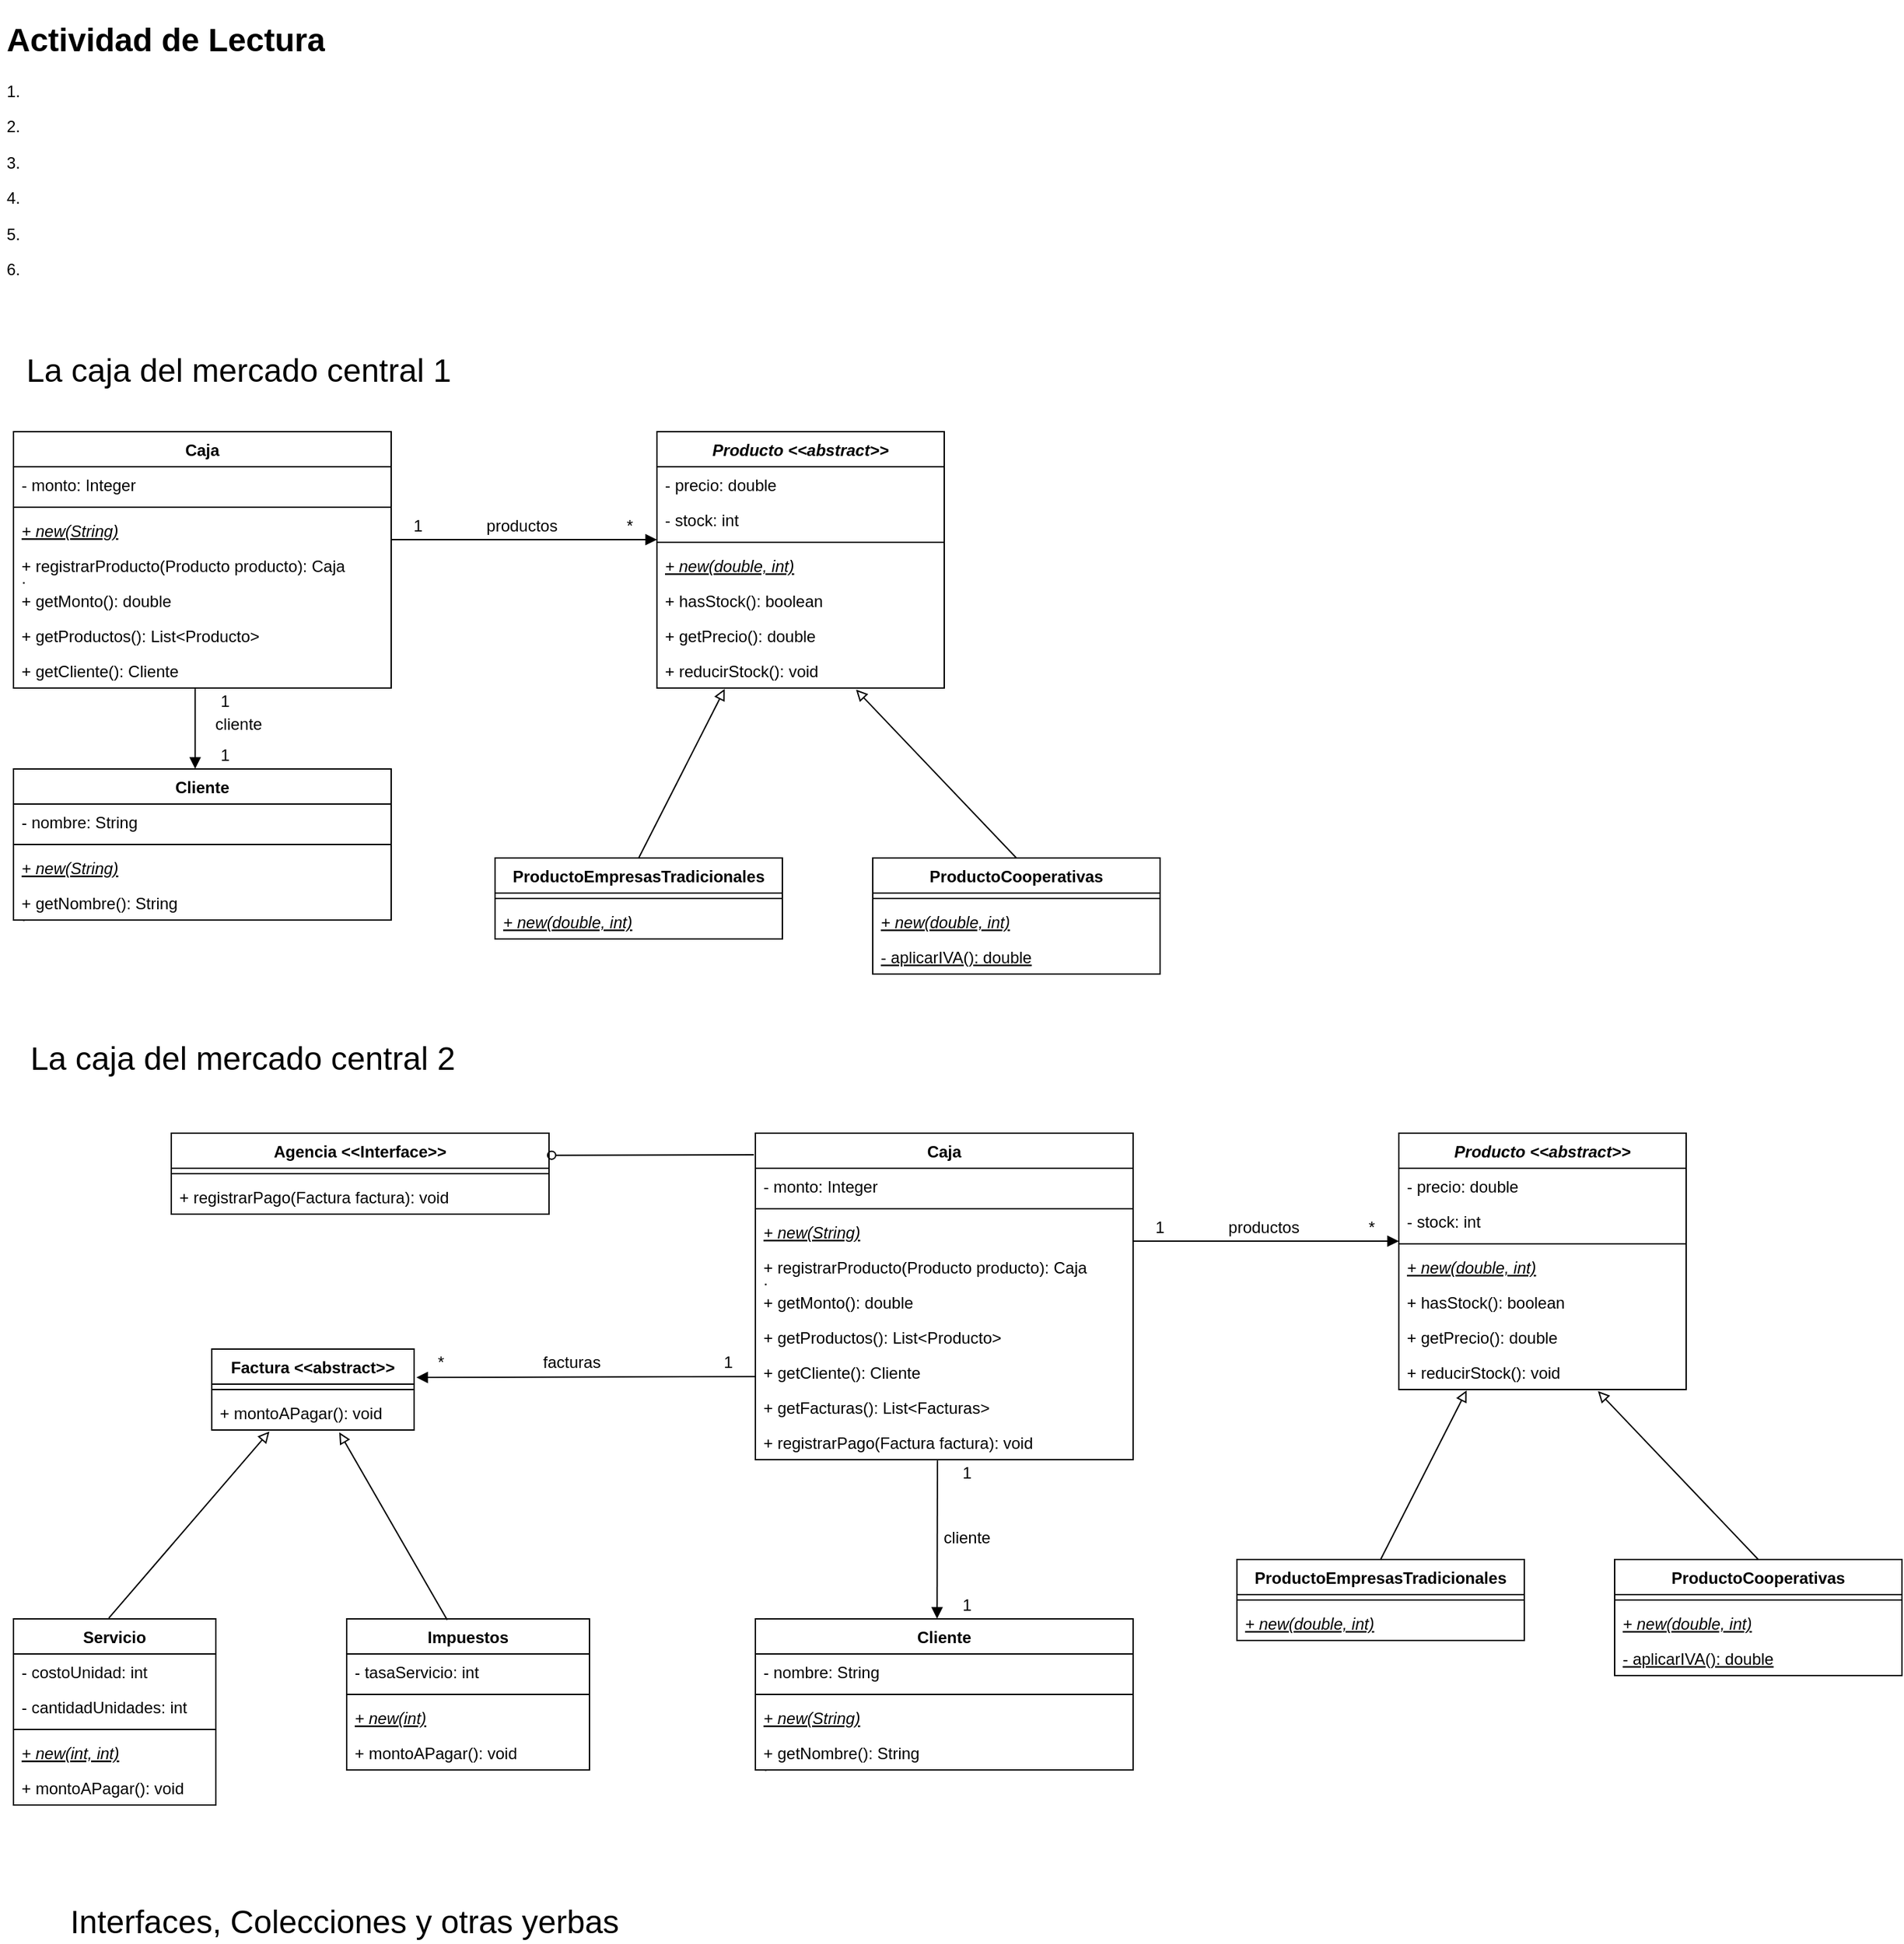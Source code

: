<mxfile version="17.4.6" type="github">
  <diagram id="h2imKSvwqHgFwFgqD-qL" name="Page-1">
    <mxGraphModel dx="1363" dy="722" grid="1" gridSize="10" guides="1" tooltips="1" connect="1" arrows="1" fold="1" page="1" pageScale="1" pageWidth="827" pageHeight="1169" math="0" shadow="0">
      <root>
        <mxCell id="0" />
        <mxCell id="1" parent="0" />
        <mxCell id="-CZiWa_femPdXsY6NKQu-2" value="&lt;h1&gt;Actividad de Lectura&lt;/h1&gt;&lt;p&gt;1.&lt;/p&gt;&lt;p&gt;2.&lt;/p&gt;&lt;p&gt;3.&lt;/p&gt;&lt;p&gt;4.&lt;/p&gt;&lt;p&gt;5.&lt;/p&gt;&lt;p&gt;6.&lt;/p&gt;" style="text;html=1;strokeColor=none;fillColor=none;spacing=5;spacingTop=-20;whiteSpace=wrap;overflow=hidden;rounded=0;" parent="1" vertex="1">
          <mxGeometry y="10" width="820" height="220" as="geometry" />
        </mxCell>
        <mxCell id="-CZiWa_femPdXsY6NKQu-3" value="&lt;font style=&quot;font-size: 24px&quot;&gt;La caja del mercado central 1&lt;/font&gt;" style="text;html=1;strokeColor=none;fillColor=none;align=center;verticalAlign=middle;whiteSpace=wrap;rounded=0;" parent="1" vertex="1">
          <mxGeometry x="7" y="260" width="340" height="30" as="geometry" />
        </mxCell>
        <mxCell id="-CZiWa_femPdXsY6NKQu-4" value="Producto &lt;&lt;abstract&gt;&gt;" style="swimlane;fontStyle=3;align=center;verticalAlign=top;childLayout=stackLayout;horizontal=1;startSize=26;horizontalStack=0;resizeParent=1;resizeParentMax=0;resizeLast=0;collapsible=1;marginBottom=0;strokeColor=default;" parent="1" vertex="1">
          <mxGeometry x="487" y="320" width="213" height="190" as="geometry" />
        </mxCell>
        <mxCell id="-CZiWa_femPdXsY6NKQu-6" value="- precio: double" style="text;strokeColor=none;fillColor=none;align=left;verticalAlign=top;spacingLeft=4;spacingRight=4;overflow=hidden;rotatable=0;points=[[0,0.5],[1,0.5]];portConstraint=eastwest;" parent="-CZiWa_femPdXsY6NKQu-4" vertex="1">
          <mxGeometry y="26" width="213" height="26" as="geometry" />
        </mxCell>
        <mxCell id="-CZiWa_femPdXsY6NKQu-17" value="- stock: int" style="text;strokeColor=none;fillColor=none;align=left;verticalAlign=top;spacingLeft=4;spacingRight=4;overflow=hidden;rotatable=0;points=[[0,0.5],[1,0.5]];portConstraint=eastwest;" parent="-CZiWa_femPdXsY6NKQu-4" vertex="1">
          <mxGeometry y="52" width="213" height="26" as="geometry" />
        </mxCell>
        <mxCell id="-CZiWa_femPdXsY6NKQu-5" value="" style="line;strokeWidth=1;fillColor=none;align=left;verticalAlign=middle;spacingTop=-1;spacingLeft=3;spacingRight=3;rotatable=0;labelPosition=right;points=[];portConstraint=eastwest;" parent="-CZiWa_femPdXsY6NKQu-4" vertex="1">
          <mxGeometry y="78" width="213" height="8" as="geometry" />
        </mxCell>
        <mxCell id="vVhiKxb_t9OgOWYi2Gku-17" value="+ new(double, int)" style="text;strokeColor=none;fillColor=none;align=left;verticalAlign=top;spacingLeft=4;spacingRight=4;overflow=hidden;rotatable=0;points=[[0,0.5],[1,0.5]];portConstraint=eastwest;fontStyle=6" vertex="1" parent="-CZiWa_femPdXsY6NKQu-4">
          <mxGeometry y="86" width="213" height="26" as="geometry" />
        </mxCell>
        <mxCell id="WXgyOnsabrxjxRNwVm4t-1" value="+ hasStock(): boolean" style="text;strokeColor=none;fillColor=none;align=left;verticalAlign=top;spacingLeft=4;spacingRight=4;overflow=hidden;rotatable=0;points=[[0,0.5],[1,0.5]];portConstraint=eastwest;" parent="-CZiWa_femPdXsY6NKQu-4" vertex="1">
          <mxGeometry y="112" width="213" height="26" as="geometry" />
        </mxCell>
        <mxCell id="vVhiKxb_t9OgOWYi2Gku-18" value="+ getPrecio(): double" style="text;strokeColor=none;fillColor=none;align=left;verticalAlign=top;spacingLeft=4;spacingRight=4;overflow=hidden;rotatable=0;points=[[0,0.5],[1,0.5]];portConstraint=eastwest;" vertex="1" parent="-CZiWa_femPdXsY6NKQu-4">
          <mxGeometry y="138" width="213" height="26" as="geometry" />
        </mxCell>
        <mxCell id="vVhiKxb_t9OgOWYi2Gku-19" value="+ reducirStock(): void" style="text;strokeColor=none;fillColor=none;align=left;verticalAlign=top;spacingLeft=4;spacingRight=4;overflow=hidden;rotatable=0;points=[[0,0.5],[1,0.5]];portConstraint=eastwest;" vertex="1" parent="-CZiWa_femPdXsY6NKQu-4">
          <mxGeometry y="164" width="213" height="26" as="geometry" />
        </mxCell>
        <mxCell id="-CZiWa_femPdXsY6NKQu-10" value="Caja" style="swimlane;fontStyle=1;align=center;verticalAlign=top;childLayout=stackLayout;horizontal=1;startSize=26;horizontalStack=0;resizeParent=1;resizeParentMax=0;resizeLast=0;collapsible=1;marginBottom=0;strokeColor=default;" parent="1" vertex="1">
          <mxGeometry x="10" y="320" width="280" height="190" as="geometry" />
        </mxCell>
        <mxCell id="-CZiWa_femPdXsY6NKQu-35" value="- monto: Integer" style="text;strokeColor=none;fillColor=none;align=left;verticalAlign=top;spacingLeft=4;spacingRight=4;overflow=hidden;rotatable=0;points=[[0,0.5],[1,0.5]];portConstraint=eastwest;" parent="-CZiWa_femPdXsY6NKQu-10" vertex="1">
          <mxGeometry y="26" width="280" height="26" as="geometry" />
        </mxCell>
        <mxCell id="-CZiWa_femPdXsY6NKQu-11" value="" style="line;strokeWidth=1;fillColor=none;align=left;verticalAlign=middle;spacingTop=-1;spacingLeft=3;spacingRight=3;rotatable=0;labelPosition=right;points=[];portConstraint=eastwest;" parent="-CZiWa_femPdXsY6NKQu-10" vertex="1">
          <mxGeometry y="52" width="280" height="8" as="geometry" />
        </mxCell>
        <mxCell id="-CZiWa_femPdXsY6NKQu-12" value="+ new(String)" style="text;strokeColor=none;fillColor=none;align=left;verticalAlign=top;spacingLeft=4;spacingRight=4;overflow=hidden;rotatable=0;points=[[0,0.5],[1,0.5]];portConstraint=eastwest;fontStyle=6" parent="-CZiWa_femPdXsY6NKQu-10" vertex="1">
          <mxGeometry y="60" width="280" height="26" as="geometry" />
        </mxCell>
        <mxCell id="vVhiKxb_t9OgOWYi2Gku-1" value="+ registrarProducto(Producto producto): Caja&#xa;: " style="text;strokeColor=none;fillColor=none;align=left;verticalAlign=top;spacingLeft=4;spacingRight=4;overflow=hidden;rotatable=0;points=[[0,0.5],[1,0.5]];portConstraint=eastwest;" vertex="1" parent="-CZiWa_femPdXsY6NKQu-10">
          <mxGeometry y="86" width="280" height="26" as="geometry" />
        </mxCell>
        <mxCell id="-CZiWa_femPdXsY6NKQu-13" value="+ getMonto(): double" style="text;strokeColor=none;fillColor=none;align=left;verticalAlign=top;spacingLeft=4;spacingRight=4;overflow=hidden;rotatable=0;points=[[0,0.5],[1,0.5]];portConstraint=eastwest;" parent="-CZiWa_femPdXsY6NKQu-10" vertex="1">
          <mxGeometry y="112" width="280" height="26" as="geometry" />
        </mxCell>
        <mxCell id="vVhiKxb_t9OgOWYi2Gku-2" value="+ getProductos(): List&lt;Producto&gt;" style="text;strokeColor=none;fillColor=none;align=left;verticalAlign=top;spacingLeft=4;spacingRight=4;overflow=hidden;rotatable=0;points=[[0,0.5],[1,0.5]];portConstraint=eastwest;" vertex="1" parent="-CZiWa_femPdXsY6NKQu-10">
          <mxGeometry y="138" width="280" height="26" as="geometry" />
        </mxCell>
        <mxCell id="vVhiKxb_t9OgOWYi2Gku-3" value="+ getCliente(): Cliente" style="text;strokeColor=none;fillColor=none;align=left;verticalAlign=top;spacingLeft=4;spacingRight=4;overflow=hidden;rotatable=0;points=[[0,0.5],[1,0.5]];portConstraint=eastwest;" vertex="1" parent="-CZiWa_femPdXsY6NKQu-10">
          <mxGeometry y="164" width="280" height="26" as="geometry" />
        </mxCell>
        <mxCell id="-CZiWa_femPdXsY6NKQu-18" value="ProductoEmpresasTradicionales" style="swimlane;fontStyle=1;align=center;verticalAlign=top;childLayout=stackLayout;horizontal=1;startSize=26;horizontalStack=0;resizeParent=1;resizeParentMax=0;resizeLast=0;collapsible=1;marginBottom=0;strokeColor=default;" parent="1" vertex="1">
          <mxGeometry x="367" y="636" width="213" height="60" as="geometry" />
        </mxCell>
        <mxCell id="-CZiWa_femPdXsY6NKQu-21" value="" style="line;strokeWidth=1;fillColor=none;align=left;verticalAlign=middle;spacingTop=-1;spacingLeft=3;spacingRight=3;rotatable=0;labelPosition=right;points=[];portConstraint=eastwest;" parent="-CZiWa_femPdXsY6NKQu-18" vertex="1">
          <mxGeometry y="26" width="213" height="8" as="geometry" />
        </mxCell>
        <mxCell id="vVhiKxb_t9OgOWYi2Gku-20" value="+ new(double, int)" style="text;strokeColor=none;fillColor=none;align=left;verticalAlign=top;spacingLeft=4;spacingRight=4;overflow=hidden;rotatable=0;points=[[0,0.5],[1,0.5]];portConstraint=eastwest;fontStyle=6" vertex="1" parent="-CZiWa_femPdXsY6NKQu-18">
          <mxGeometry y="34" width="213" height="26" as="geometry" />
        </mxCell>
        <mxCell id="-CZiWa_femPdXsY6NKQu-25" value="ProductoCooperativas" style="swimlane;fontStyle=1;align=center;verticalAlign=top;childLayout=stackLayout;horizontal=1;startSize=26;horizontalStack=0;resizeParent=1;resizeParentMax=0;resizeLast=0;collapsible=1;marginBottom=0;strokeColor=default;" parent="1" vertex="1">
          <mxGeometry x="647" y="636" width="213" height="86" as="geometry" />
        </mxCell>
        <mxCell id="-CZiWa_femPdXsY6NKQu-28" value="" style="line;strokeWidth=1;fillColor=none;align=left;verticalAlign=middle;spacingTop=-1;spacingLeft=3;spacingRight=3;rotatable=0;labelPosition=right;points=[];portConstraint=eastwest;" parent="-CZiWa_femPdXsY6NKQu-25" vertex="1">
          <mxGeometry y="26" width="213" height="8" as="geometry" />
        </mxCell>
        <mxCell id="vVhiKxb_t9OgOWYi2Gku-21" value="+ new(double, int)" style="text;strokeColor=none;fillColor=none;align=left;verticalAlign=top;spacingLeft=4;spacingRight=4;overflow=hidden;rotatable=0;points=[[0,0.5],[1,0.5]];portConstraint=eastwest;fontStyle=6" vertex="1" parent="-CZiWa_femPdXsY6NKQu-25">
          <mxGeometry y="34" width="213" height="26" as="geometry" />
        </mxCell>
        <mxCell id="WXgyOnsabrxjxRNwVm4t-2" value="- aplicarIVA(): double" style="text;strokeColor=none;fillColor=none;align=left;verticalAlign=top;spacingLeft=4;spacingRight=4;overflow=hidden;rotatable=0;points=[[0,0.5],[1,0.5]];portConstraint=eastwest;fontStyle=4" parent="-CZiWa_femPdXsY6NKQu-25" vertex="1">
          <mxGeometry y="60" width="213" height="26" as="geometry" />
        </mxCell>
        <mxCell id="-CZiWa_femPdXsY6NKQu-32" style="edgeStyle=none;orthogonalLoop=1;jettySize=auto;html=1;exitX=1;exitY=1;exitDx=0;exitDy=0;endArrow=none;endFill=0;rounded=0;entryX=0.999;entryY=0.808;entryDx=0;entryDy=0;entryPerimeter=0;startArrow=block;startFill=1;" parent="1" source="-CZiWa_femPdXsY6NKQu-37" edge="1">
          <mxGeometry relative="1" as="geometry">
            <mxPoint x="289.997" y="399.998" as="targetPoint" />
            <mxPoint x="482.21" y="400.422" as="sourcePoint" />
          </mxGeometry>
        </mxCell>
        <mxCell id="-CZiWa_femPdXsY6NKQu-33" style="edgeStyle=none;orthogonalLoop=1;jettySize=auto;html=1;endArrow=none;endFill=0;rounded=0;entryX=0.5;entryY=0;entryDx=0;entryDy=0;startArrow=block;startFill=0;exitX=0.236;exitY=1.025;exitDx=0;exitDy=0;exitPerimeter=0;" parent="1" source="vVhiKxb_t9OgOWYi2Gku-19" target="-CZiWa_femPdXsY6NKQu-18" edge="1">
          <mxGeometry relative="1" as="geometry">
            <mxPoint x="530.55" y="543.43" as="targetPoint" />
            <mxPoint x="527" y="530" as="sourcePoint" />
          </mxGeometry>
        </mxCell>
        <mxCell id="-CZiWa_femPdXsY6NKQu-34" style="edgeStyle=none;orthogonalLoop=1;jettySize=auto;html=1;endArrow=none;endFill=0;rounded=0;entryX=0.5;entryY=0;entryDx=0;entryDy=0;startArrow=block;startFill=0;exitX=0.693;exitY=1.045;exitDx=0;exitDy=0;exitPerimeter=0;" parent="1" source="vVhiKxb_t9OgOWYi2Gku-19" target="-CZiWa_femPdXsY6NKQu-25" edge="1">
          <mxGeometry relative="1" as="geometry">
            <mxPoint x="571.75" y="570" as="targetPoint" />
            <mxPoint x="677" y="550" as="sourcePoint" />
          </mxGeometry>
        </mxCell>
        <mxCell id="-CZiWa_femPdXsY6NKQu-36" value="productos" style="text;html=1;strokeColor=none;fillColor=none;align=center;verticalAlign=middle;whiteSpace=wrap;rounded=0;" parent="1" vertex="1">
          <mxGeometry x="367" y="380" width="40" height="20" as="geometry" />
        </mxCell>
        <mxCell id="-CZiWa_femPdXsY6NKQu-37" value="*" style="text;html=1;strokeColor=none;fillColor=none;align=center;verticalAlign=middle;whiteSpace=wrap;rounded=0;" parent="1" vertex="1">
          <mxGeometry x="447" y="380" width="40" height="20" as="geometry" />
        </mxCell>
        <mxCell id="-CZiWa_femPdXsY6NKQu-38" value="1" style="text;html=1;strokeColor=none;fillColor=none;align=center;verticalAlign=middle;whiteSpace=wrap;rounded=0;" parent="1" vertex="1">
          <mxGeometry x="290" y="380" width="40" height="20" as="geometry" />
        </mxCell>
        <mxCell id="vVhiKxb_t9OgOWYi2Gku-4" value="Cliente" style="swimlane;fontStyle=1;align=center;verticalAlign=top;childLayout=stackLayout;horizontal=1;startSize=26;horizontalStack=0;resizeParent=1;resizeParentMax=0;resizeLast=0;collapsible=1;marginBottom=0;strokeColor=default;" vertex="1" parent="1">
          <mxGeometry x="10" y="570" width="280" height="112" as="geometry" />
        </mxCell>
        <mxCell id="vVhiKxb_t9OgOWYi2Gku-5" value="- nombre: String" style="text;strokeColor=none;fillColor=none;align=left;verticalAlign=top;spacingLeft=4;spacingRight=4;overflow=hidden;rotatable=0;points=[[0,0.5],[1,0.5]];portConstraint=eastwest;" vertex="1" parent="vVhiKxb_t9OgOWYi2Gku-4">
          <mxGeometry y="26" width="280" height="26" as="geometry" />
        </mxCell>
        <mxCell id="vVhiKxb_t9OgOWYi2Gku-7" value="" style="line;strokeWidth=1;fillColor=none;align=left;verticalAlign=middle;spacingTop=-1;spacingLeft=3;spacingRight=3;rotatable=0;labelPosition=right;points=[];portConstraint=eastwest;" vertex="1" parent="vVhiKxb_t9OgOWYi2Gku-4">
          <mxGeometry y="52" width="280" height="8" as="geometry" />
        </mxCell>
        <mxCell id="vVhiKxb_t9OgOWYi2Gku-8" value="+ new(String)" style="text;strokeColor=none;fillColor=none;align=left;verticalAlign=top;spacingLeft=4;spacingRight=4;overflow=hidden;rotatable=0;points=[[0,0.5],[1,0.5]];portConstraint=eastwest;fontStyle=6" vertex="1" parent="vVhiKxb_t9OgOWYi2Gku-4">
          <mxGeometry y="60" width="280" height="26" as="geometry" />
        </mxCell>
        <mxCell id="vVhiKxb_t9OgOWYi2Gku-9" value="+ getNombre(): String&#xa;: " style="text;strokeColor=none;fillColor=none;align=left;verticalAlign=top;spacingLeft=4;spacingRight=4;overflow=hidden;rotatable=0;points=[[0,0.5],[1,0.5]];portConstraint=eastwest;" vertex="1" parent="vVhiKxb_t9OgOWYi2Gku-4">
          <mxGeometry y="86" width="280" height="26" as="geometry" />
        </mxCell>
        <mxCell id="vVhiKxb_t9OgOWYi2Gku-13" style="edgeStyle=none;orthogonalLoop=1;jettySize=auto;html=1;exitX=0.481;exitY=-0.001;exitDx=0;exitDy=0;endArrow=none;endFill=0;rounded=0;entryX=0.481;entryY=1.022;entryDx=0;entryDy=0;entryPerimeter=0;startArrow=block;startFill=1;exitPerimeter=0;" edge="1" parent="1" source="vVhiKxb_t9OgOWYi2Gku-4" target="vVhiKxb_t9OgOWYi2Gku-3">
          <mxGeometry relative="1" as="geometry">
            <mxPoint x="299.997" y="409.998" as="targetPoint" />
            <mxPoint x="497" y="410" as="sourcePoint" />
          </mxGeometry>
        </mxCell>
        <mxCell id="vVhiKxb_t9OgOWYi2Gku-14" value="cliente" style="text;html=1;strokeColor=none;fillColor=none;align=center;verticalAlign=middle;whiteSpace=wrap;rounded=0;" vertex="1" parent="1">
          <mxGeometry x="157" y="527" width="40" height="20" as="geometry" />
        </mxCell>
        <mxCell id="vVhiKxb_t9OgOWYi2Gku-15" value="1" style="text;html=1;strokeColor=none;fillColor=none;align=center;verticalAlign=middle;whiteSpace=wrap;rounded=0;" vertex="1" parent="1">
          <mxGeometry x="147" y="510" width="40" height="20" as="geometry" />
        </mxCell>
        <mxCell id="vVhiKxb_t9OgOWYi2Gku-16" value="1" style="text;html=1;strokeColor=none;fillColor=none;align=center;verticalAlign=middle;whiteSpace=wrap;rounded=0;" vertex="1" parent="1">
          <mxGeometry x="147" y="550" width="40" height="20" as="geometry" />
        </mxCell>
        <mxCell id="vVhiKxb_t9OgOWYi2Gku-23" value="Producto &lt;&lt;abstract&gt;&gt;" style="swimlane;fontStyle=3;align=center;verticalAlign=top;childLayout=stackLayout;horizontal=1;startSize=26;horizontalStack=0;resizeParent=1;resizeParentMax=0;resizeLast=0;collapsible=1;marginBottom=0;strokeColor=default;" vertex="1" parent="1">
          <mxGeometry x="1037" y="840" width="213" height="190" as="geometry" />
        </mxCell>
        <mxCell id="vVhiKxb_t9OgOWYi2Gku-24" value="- precio: double" style="text;strokeColor=none;fillColor=none;align=left;verticalAlign=top;spacingLeft=4;spacingRight=4;overflow=hidden;rotatable=0;points=[[0,0.5],[1,0.5]];portConstraint=eastwest;" vertex="1" parent="vVhiKxb_t9OgOWYi2Gku-23">
          <mxGeometry y="26" width="213" height="26" as="geometry" />
        </mxCell>
        <mxCell id="vVhiKxb_t9OgOWYi2Gku-25" value="- stock: int" style="text;strokeColor=none;fillColor=none;align=left;verticalAlign=top;spacingLeft=4;spacingRight=4;overflow=hidden;rotatable=0;points=[[0,0.5],[1,0.5]];portConstraint=eastwest;" vertex="1" parent="vVhiKxb_t9OgOWYi2Gku-23">
          <mxGeometry y="52" width="213" height="26" as="geometry" />
        </mxCell>
        <mxCell id="vVhiKxb_t9OgOWYi2Gku-26" value="" style="line;strokeWidth=1;fillColor=none;align=left;verticalAlign=middle;spacingTop=-1;spacingLeft=3;spacingRight=3;rotatable=0;labelPosition=right;points=[];portConstraint=eastwest;" vertex="1" parent="vVhiKxb_t9OgOWYi2Gku-23">
          <mxGeometry y="78" width="213" height="8" as="geometry" />
        </mxCell>
        <mxCell id="vVhiKxb_t9OgOWYi2Gku-27" value="+ new(double, int)" style="text;strokeColor=none;fillColor=none;align=left;verticalAlign=top;spacingLeft=4;spacingRight=4;overflow=hidden;rotatable=0;points=[[0,0.5],[1,0.5]];portConstraint=eastwest;fontStyle=6" vertex="1" parent="vVhiKxb_t9OgOWYi2Gku-23">
          <mxGeometry y="86" width="213" height="26" as="geometry" />
        </mxCell>
        <mxCell id="vVhiKxb_t9OgOWYi2Gku-28" value="+ hasStock(): boolean" style="text;strokeColor=none;fillColor=none;align=left;verticalAlign=top;spacingLeft=4;spacingRight=4;overflow=hidden;rotatable=0;points=[[0,0.5],[1,0.5]];portConstraint=eastwest;" vertex="1" parent="vVhiKxb_t9OgOWYi2Gku-23">
          <mxGeometry y="112" width="213" height="26" as="geometry" />
        </mxCell>
        <mxCell id="vVhiKxb_t9OgOWYi2Gku-29" value="+ getPrecio(): double" style="text;strokeColor=none;fillColor=none;align=left;verticalAlign=top;spacingLeft=4;spacingRight=4;overflow=hidden;rotatable=0;points=[[0,0.5],[1,0.5]];portConstraint=eastwest;" vertex="1" parent="vVhiKxb_t9OgOWYi2Gku-23">
          <mxGeometry y="138" width="213" height="26" as="geometry" />
        </mxCell>
        <mxCell id="vVhiKxb_t9OgOWYi2Gku-30" value="+ reducirStock(): void" style="text;strokeColor=none;fillColor=none;align=left;verticalAlign=top;spacingLeft=4;spacingRight=4;overflow=hidden;rotatable=0;points=[[0,0.5],[1,0.5]];portConstraint=eastwest;" vertex="1" parent="vVhiKxb_t9OgOWYi2Gku-23">
          <mxGeometry y="164" width="213" height="26" as="geometry" />
        </mxCell>
        <mxCell id="vVhiKxb_t9OgOWYi2Gku-31" value="Caja" style="swimlane;fontStyle=1;align=center;verticalAlign=top;childLayout=stackLayout;horizontal=1;startSize=26;horizontalStack=0;resizeParent=1;resizeParentMax=0;resizeLast=0;collapsible=1;marginBottom=0;strokeColor=default;" vertex="1" parent="1">
          <mxGeometry x="560" y="840" width="280" height="242" as="geometry" />
        </mxCell>
        <mxCell id="vVhiKxb_t9OgOWYi2Gku-32" value="- monto: Integer" style="text;strokeColor=none;fillColor=none;align=left;verticalAlign=top;spacingLeft=4;spacingRight=4;overflow=hidden;rotatable=0;points=[[0,0.5],[1,0.5]];portConstraint=eastwest;" vertex="1" parent="vVhiKxb_t9OgOWYi2Gku-31">
          <mxGeometry y="26" width="280" height="26" as="geometry" />
        </mxCell>
        <mxCell id="vVhiKxb_t9OgOWYi2Gku-33" value="" style="line;strokeWidth=1;fillColor=none;align=left;verticalAlign=middle;spacingTop=-1;spacingLeft=3;spacingRight=3;rotatable=0;labelPosition=right;points=[];portConstraint=eastwest;" vertex="1" parent="vVhiKxb_t9OgOWYi2Gku-31">
          <mxGeometry y="52" width="280" height="8" as="geometry" />
        </mxCell>
        <mxCell id="vVhiKxb_t9OgOWYi2Gku-34" value="+ new(String)" style="text;strokeColor=none;fillColor=none;align=left;verticalAlign=top;spacingLeft=4;spacingRight=4;overflow=hidden;rotatable=0;points=[[0,0.5],[1,0.5]];portConstraint=eastwest;fontStyle=6" vertex="1" parent="vVhiKxb_t9OgOWYi2Gku-31">
          <mxGeometry y="60" width="280" height="26" as="geometry" />
        </mxCell>
        <mxCell id="vVhiKxb_t9OgOWYi2Gku-35" value="+ registrarProducto(Producto producto): Caja&#xa;: " style="text;strokeColor=none;fillColor=none;align=left;verticalAlign=top;spacingLeft=4;spacingRight=4;overflow=hidden;rotatable=0;points=[[0,0.5],[1,0.5]];portConstraint=eastwest;" vertex="1" parent="vVhiKxb_t9OgOWYi2Gku-31">
          <mxGeometry y="86" width="280" height="26" as="geometry" />
        </mxCell>
        <mxCell id="vVhiKxb_t9OgOWYi2Gku-36" value="+ getMonto(): double" style="text;strokeColor=none;fillColor=none;align=left;verticalAlign=top;spacingLeft=4;spacingRight=4;overflow=hidden;rotatable=0;points=[[0,0.5],[1,0.5]];portConstraint=eastwest;" vertex="1" parent="vVhiKxb_t9OgOWYi2Gku-31">
          <mxGeometry y="112" width="280" height="26" as="geometry" />
        </mxCell>
        <mxCell id="vVhiKxb_t9OgOWYi2Gku-37" value="+ getProductos(): List&lt;Producto&gt;" style="text;strokeColor=none;fillColor=none;align=left;verticalAlign=top;spacingLeft=4;spacingRight=4;overflow=hidden;rotatable=0;points=[[0,0.5],[1,0.5]];portConstraint=eastwest;" vertex="1" parent="vVhiKxb_t9OgOWYi2Gku-31">
          <mxGeometry y="138" width="280" height="26" as="geometry" />
        </mxCell>
        <mxCell id="vVhiKxb_t9OgOWYi2Gku-38" value="+ getCliente(): Cliente" style="text;strokeColor=none;fillColor=none;align=left;verticalAlign=top;spacingLeft=4;spacingRight=4;overflow=hidden;rotatable=0;points=[[0,0.5],[1,0.5]];portConstraint=eastwest;" vertex="1" parent="vVhiKxb_t9OgOWYi2Gku-31">
          <mxGeometry y="164" width="280" height="26" as="geometry" />
        </mxCell>
        <mxCell id="vVhiKxb_t9OgOWYi2Gku-61" value="+ getFacturas(): List&lt;Facturas&gt;" style="text;strokeColor=none;fillColor=none;align=left;verticalAlign=top;spacingLeft=4;spacingRight=4;overflow=hidden;rotatable=0;points=[[0,0.5],[1,0.5]];portConstraint=eastwest;" vertex="1" parent="vVhiKxb_t9OgOWYi2Gku-31">
          <mxGeometry y="190" width="280" height="26" as="geometry" />
        </mxCell>
        <mxCell id="vVhiKxb_t9OgOWYi2Gku-62" value="+ registrarPago(Factura factura): void" style="text;strokeColor=none;fillColor=none;align=left;verticalAlign=top;spacingLeft=4;spacingRight=4;overflow=hidden;rotatable=0;points=[[0,0.5],[1,0.5]];portConstraint=eastwest;" vertex="1" parent="vVhiKxb_t9OgOWYi2Gku-31">
          <mxGeometry y="216" width="280" height="26" as="geometry" />
        </mxCell>
        <mxCell id="vVhiKxb_t9OgOWYi2Gku-39" value="ProductoEmpresasTradicionales" style="swimlane;fontStyle=1;align=center;verticalAlign=top;childLayout=stackLayout;horizontal=1;startSize=26;horizontalStack=0;resizeParent=1;resizeParentMax=0;resizeLast=0;collapsible=1;marginBottom=0;strokeColor=default;" vertex="1" parent="1">
          <mxGeometry x="917" y="1156" width="213" height="60" as="geometry" />
        </mxCell>
        <mxCell id="vVhiKxb_t9OgOWYi2Gku-40" value="" style="line;strokeWidth=1;fillColor=none;align=left;verticalAlign=middle;spacingTop=-1;spacingLeft=3;spacingRight=3;rotatable=0;labelPosition=right;points=[];portConstraint=eastwest;" vertex="1" parent="vVhiKxb_t9OgOWYi2Gku-39">
          <mxGeometry y="26" width="213" height="8" as="geometry" />
        </mxCell>
        <mxCell id="vVhiKxb_t9OgOWYi2Gku-41" value="+ new(double, int)" style="text;strokeColor=none;fillColor=none;align=left;verticalAlign=top;spacingLeft=4;spacingRight=4;overflow=hidden;rotatable=0;points=[[0,0.5],[1,0.5]];portConstraint=eastwest;fontStyle=6" vertex="1" parent="vVhiKxb_t9OgOWYi2Gku-39">
          <mxGeometry y="34" width="213" height="26" as="geometry" />
        </mxCell>
        <mxCell id="vVhiKxb_t9OgOWYi2Gku-42" value="ProductoCooperativas" style="swimlane;fontStyle=1;align=center;verticalAlign=top;childLayout=stackLayout;horizontal=1;startSize=26;horizontalStack=0;resizeParent=1;resizeParentMax=0;resizeLast=0;collapsible=1;marginBottom=0;strokeColor=default;" vertex="1" parent="1">
          <mxGeometry x="1197" y="1156" width="213" height="86" as="geometry" />
        </mxCell>
        <mxCell id="vVhiKxb_t9OgOWYi2Gku-43" value="" style="line;strokeWidth=1;fillColor=none;align=left;verticalAlign=middle;spacingTop=-1;spacingLeft=3;spacingRight=3;rotatable=0;labelPosition=right;points=[];portConstraint=eastwest;" vertex="1" parent="vVhiKxb_t9OgOWYi2Gku-42">
          <mxGeometry y="26" width="213" height="8" as="geometry" />
        </mxCell>
        <mxCell id="vVhiKxb_t9OgOWYi2Gku-44" value="+ new(double, int)" style="text;strokeColor=none;fillColor=none;align=left;verticalAlign=top;spacingLeft=4;spacingRight=4;overflow=hidden;rotatable=0;points=[[0,0.5],[1,0.5]];portConstraint=eastwest;fontStyle=6" vertex="1" parent="vVhiKxb_t9OgOWYi2Gku-42">
          <mxGeometry y="34" width="213" height="26" as="geometry" />
        </mxCell>
        <mxCell id="vVhiKxb_t9OgOWYi2Gku-45" value="- aplicarIVA(): double" style="text;strokeColor=none;fillColor=none;align=left;verticalAlign=top;spacingLeft=4;spacingRight=4;overflow=hidden;rotatable=0;points=[[0,0.5],[1,0.5]];portConstraint=eastwest;fontStyle=4" vertex="1" parent="vVhiKxb_t9OgOWYi2Gku-42">
          <mxGeometry y="60" width="213" height="26" as="geometry" />
        </mxCell>
        <mxCell id="vVhiKxb_t9OgOWYi2Gku-46" style="edgeStyle=none;orthogonalLoop=1;jettySize=auto;html=1;exitX=1;exitY=1;exitDx=0;exitDy=0;endArrow=none;endFill=0;rounded=0;entryX=0.999;entryY=0.808;entryDx=0;entryDy=0;entryPerimeter=0;startArrow=block;startFill=1;" edge="1" parent="1" source="vVhiKxb_t9OgOWYi2Gku-50">
          <mxGeometry relative="1" as="geometry">
            <mxPoint x="839.997" y="919.998" as="targetPoint" />
            <mxPoint x="1032.21" y="920.422" as="sourcePoint" />
          </mxGeometry>
        </mxCell>
        <mxCell id="vVhiKxb_t9OgOWYi2Gku-47" style="edgeStyle=none;orthogonalLoop=1;jettySize=auto;html=1;endArrow=none;endFill=0;rounded=0;entryX=0.5;entryY=0;entryDx=0;entryDy=0;startArrow=block;startFill=0;exitX=0.236;exitY=1.025;exitDx=0;exitDy=0;exitPerimeter=0;" edge="1" parent="1" source="vVhiKxb_t9OgOWYi2Gku-30" target="vVhiKxb_t9OgOWYi2Gku-39">
          <mxGeometry relative="1" as="geometry">
            <mxPoint x="1080.55" y="1063.43" as="targetPoint" />
            <mxPoint x="1077" y="1050" as="sourcePoint" />
          </mxGeometry>
        </mxCell>
        <mxCell id="vVhiKxb_t9OgOWYi2Gku-48" style="edgeStyle=none;orthogonalLoop=1;jettySize=auto;html=1;endArrow=none;endFill=0;rounded=0;entryX=0.5;entryY=0;entryDx=0;entryDy=0;startArrow=block;startFill=0;exitX=0.693;exitY=1.045;exitDx=0;exitDy=0;exitPerimeter=0;" edge="1" parent="1" source="vVhiKxb_t9OgOWYi2Gku-30" target="vVhiKxb_t9OgOWYi2Gku-42">
          <mxGeometry relative="1" as="geometry">
            <mxPoint x="1121.75" y="1090" as="targetPoint" />
            <mxPoint x="1227" y="1070" as="sourcePoint" />
          </mxGeometry>
        </mxCell>
        <mxCell id="vVhiKxb_t9OgOWYi2Gku-49" value="productos" style="text;html=1;strokeColor=none;fillColor=none;align=center;verticalAlign=middle;whiteSpace=wrap;rounded=0;" vertex="1" parent="1">
          <mxGeometry x="917" y="900" width="40" height="20" as="geometry" />
        </mxCell>
        <mxCell id="vVhiKxb_t9OgOWYi2Gku-50" value="*" style="text;html=1;strokeColor=none;fillColor=none;align=center;verticalAlign=middle;whiteSpace=wrap;rounded=0;" vertex="1" parent="1">
          <mxGeometry x="997" y="900" width="40" height="20" as="geometry" />
        </mxCell>
        <mxCell id="vVhiKxb_t9OgOWYi2Gku-51" value="1" style="text;html=1;strokeColor=none;fillColor=none;align=center;verticalAlign=middle;whiteSpace=wrap;rounded=0;" vertex="1" parent="1">
          <mxGeometry x="840" y="900" width="40" height="20" as="geometry" />
        </mxCell>
        <mxCell id="vVhiKxb_t9OgOWYi2Gku-52" value="Cliente" style="swimlane;fontStyle=1;align=center;verticalAlign=top;childLayout=stackLayout;horizontal=1;startSize=26;horizontalStack=0;resizeParent=1;resizeParentMax=0;resizeLast=0;collapsible=1;marginBottom=0;strokeColor=default;" vertex="1" parent="1">
          <mxGeometry x="560" y="1200" width="280" height="112" as="geometry" />
        </mxCell>
        <mxCell id="vVhiKxb_t9OgOWYi2Gku-53" value="- nombre: String" style="text;strokeColor=none;fillColor=none;align=left;verticalAlign=top;spacingLeft=4;spacingRight=4;overflow=hidden;rotatable=0;points=[[0,0.5],[1,0.5]];portConstraint=eastwest;" vertex="1" parent="vVhiKxb_t9OgOWYi2Gku-52">
          <mxGeometry y="26" width="280" height="26" as="geometry" />
        </mxCell>
        <mxCell id="vVhiKxb_t9OgOWYi2Gku-54" value="" style="line;strokeWidth=1;fillColor=none;align=left;verticalAlign=middle;spacingTop=-1;spacingLeft=3;spacingRight=3;rotatable=0;labelPosition=right;points=[];portConstraint=eastwest;" vertex="1" parent="vVhiKxb_t9OgOWYi2Gku-52">
          <mxGeometry y="52" width="280" height="8" as="geometry" />
        </mxCell>
        <mxCell id="vVhiKxb_t9OgOWYi2Gku-55" value="+ new(String)" style="text;strokeColor=none;fillColor=none;align=left;verticalAlign=top;spacingLeft=4;spacingRight=4;overflow=hidden;rotatable=0;points=[[0,0.5],[1,0.5]];portConstraint=eastwest;fontStyle=6" vertex="1" parent="vVhiKxb_t9OgOWYi2Gku-52">
          <mxGeometry y="60" width="280" height="26" as="geometry" />
        </mxCell>
        <mxCell id="vVhiKxb_t9OgOWYi2Gku-56" value="+ getNombre(): String&#xa;: " style="text;strokeColor=none;fillColor=none;align=left;verticalAlign=top;spacingLeft=4;spacingRight=4;overflow=hidden;rotatable=0;points=[[0,0.5],[1,0.5]];portConstraint=eastwest;" vertex="1" parent="vVhiKxb_t9OgOWYi2Gku-52">
          <mxGeometry y="86" width="280" height="26" as="geometry" />
        </mxCell>
        <mxCell id="vVhiKxb_t9OgOWYi2Gku-57" style="edgeStyle=none;orthogonalLoop=1;jettySize=auto;html=1;exitX=0.481;exitY=-0.001;exitDx=0;exitDy=0;endArrow=none;endFill=0;rounded=0;entryX=0.482;entryY=1.022;entryDx=0;entryDy=0;entryPerimeter=0;startArrow=block;startFill=1;exitPerimeter=0;" edge="1" parent="1" source="vVhiKxb_t9OgOWYi2Gku-52" target="vVhiKxb_t9OgOWYi2Gku-62">
          <mxGeometry relative="1" as="geometry">
            <mxPoint x="849.997" y="929.998" as="targetPoint" />
            <mxPoint x="1047" y="930" as="sourcePoint" />
          </mxGeometry>
        </mxCell>
        <mxCell id="vVhiKxb_t9OgOWYi2Gku-58" value="cliente" style="text;html=1;strokeColor=none;fillColor=none;align=center;verticalAlign=middle;whiteSpace=wrap;rounded=0;" vertex="1" parent="1">
          <mxGeometry x="697" y="1130" width="40" height="20" as="geometry" />
        </mxCell>
        <mxCell id="vVhiKxb_t9OgOWYi2Gku-59" value="1" style="text;html=1;strokeColor=none;fillColor=none;align=center;verticalAlign=middle;whiteSpace=wrap;rounded=0;" vertex="1" parent="1">
          <mxGeometry x="697" y="1082" width="40" height="20" as="geometry" />
        </mxCell>
        <mxCell id="vVhiKxb_t9OgOWYi2Gku-60" value="1" style="text;html=1;strokeColor=none;fillColor=none;align=center;verticalAlign=middle;whiteSpace=wrap;rounded=0;" vertex="1" parent="1">
          <mxGeometry x="697" y="1180" width="40" height="20" as="geometry" />
        </mxCell>
        <mxCell id="vVhiKxb_t9OgOWYi2Gku-63" value="Agencia &lt;&lt;Interface&gt;&gt;" style="swimlane;fontStyle=1;align=center;verticalAlign=top;childLayout=stackLayout;horizontal=1;startSize=26;horizontalStack=0;resizeParent=1;resizeParentMax=0;resizeLast=0;collapsible=1;marginBottom=0;strokeColor=default;" vertex="1" parent="1">
          <mxGeometry x="127" y="840" width="280" height="60" as="geometry" />
        </mxCell>
        <mxCell id="vVhiKxb_t9OgOWYi2Gku-65" value="" style="line;strokeWidth=1;fillColor=none;align=left;verticalAlign=middle;spacingTop=-1;spacingLeft=3;spacingRight=3;rotatable=0;labelPosition=right;points=[];portConstraint=eastwest;" vertex="1" parent="vVhiKxb_t9OgOWYi2Gku-63">
          <mxGeometry y="26" width="280" height="8" as="geometry" />
        </mxCell>
        <mxCell id="vVhiKxb_t9OgOWYi2Gku-66" value="+ registrarPago(Factura factura): void" style="text;strokeColor=none;fillColor=none;align=left;verticalAlign=top;spacingLeft=4;spacingRight=4;overflow=hidden;rotatable=0;points=[[0,0.5],[1,0.5]];portConstraint=eastwest;fontStyle=0" vertex="1" parent="vVhiKxb_t9OgOWYi2Gku-63">
          <mxGeometry y="34" width="280" height="26" as="geometry" />
        </mxCell>
        <mxCell id="vVhiKxb_t9OgOWYi2Gku-68" style="edgeStyle=none;orthogonalLoop=1;jettySize=auto;html=1;exitX=1.007;exitY=0.272;exitDx=0;exitDy=0;endArrow=none;endFill=0;rounded=0;entryX=-0.004;entryY=0.066;entryDx=0;entryDy=0;entryPerimeter=0;startArrow=oval;startFill=0;exitPerimeter=0;" edge="1" parent="1" source="vVhiKxb_t9OgOWYi2Gku-63" target="vVhiKxb_t9OgOWYi2Gku-31">
          <mxGeometry relative="1" as="geometry">
            <mxPoint x="457.28" y="900.002" as="targetPoint" />
            <mxPoint x="457.0" y="1017.318" as="sourcePoint" />
          </mxGeometry>
        </mxCell>
        <mxCell id="vVhiKxb_t9OgOWYi2Gku-69" value="Factura &lt;&lt;abstract&gt;&gt;" style="swimlane;fontStyle=1;align=center;verticalAlign=top;childLayout=stackLayout;horizontal=1;startSize=26;horizontalStack=0;resizeParent=1;resizeParentMax=0;resizeLast=0;collapsible=1;marginBottom=0;strokeColor=default;" vertex="1" parent="1">
          <mxGeometry x="157" y="1000" width="150" height="60" as="geometry" />
        </mxCell>
        <mxCell id="vVhiKxb_t9OgOWYi2Gku-70" value="" style="line;strokeWidth=1;fillColor=none;align=left;verticalAlign=middle;spacingTop=-1;spacingLeft=3;spacingRight=3;rotatable=0;labelPosition=right;points=[];portConstraint=eastwest;" vertex="1" parent="vVhiKxb_t9OgOWYi2Gku-69">
          <mxGeometry y="26" width="150" height="8" as="geometry" />
        </mxCell>
        <mxCell id="vVhiKxb_t9OgOWYi2Gku-71" value="+ montoAPagar(): void" style="text;strokeColor=none;fillColor=none;align=left;verticalAlign=top;spacingLeft=4;spacingRight=4;overflow=hidden;rotatable=0;points=[[0,0.5],[1,0.5]];portConstraint=eastwest;fontStyle=0" vertex="1" parent="vVhiKxb_t9OgOWYi2Gku-69">
          <mxGeometry y="34" width="150" height="26" as="geometry" />
        </mxCell>
        <mxCell id="vVhiKxb_t9OgOWYi2Gku-72" value="Servicio" style="swimlane;fontStyle=1;align=center;verticalAlign=top;childLayout=stackLayout;horizontal=1;startSize=26;horizontalStack=0;resizeParent=1;resizeParentMax=0;resizeLast=0;collapsible=1;marginBottom=0;strokeColor=default;" vertex="1" parent="1">
          <mxGeometry x="10" y="1200" width="150" height="138" as="geometry" />
        </mxCell>
        <mxCell id="vVhiKxb_t9OgOWYi2Gku-75" value="- costoUnidad: int" style="text;strokeColor=none;fillColor=none;align=left;verticalAlign=top;spacingLeft=4;spacingRight=4;overflow=hidden;rotatable=0;points=[[0,0.5],[1,0.5]];portConstraint=eastwest;fontStyle=0" vertex="1" parent="vVhiKxb_t9OgOWYi2Gku-72">
          <mxGeometry y="26" width="150" height="26" as="geometry" />
        </mxCell>
        <mxCell id="vVhiKxb_t9OgOWYi2Gku-76" value="- cantidadUnidades: int" style="text;strokeColor=none;fillColor=none;align=left;verticalAlign=top;spacingLeft=4;spacingRight=4;overflow=hidden;rotatable=0;points=[[0,0.5],[1,0.5]];portConstraint=eastwest;fontStyle=0" vertex="1" parent="vVhiKxb_t9OgOWYi2Gku-72">
          <mxGeometry y="52" width="150" height="26" as="geometry" />
        </mxCell>
        <mxCell id="vVhiKxb_t9OgOWYi2Gku-73" value="" style="line;strokeWidth=1;fillColor=none;align=left;verticalAlign=middle;spacingTop=-1;spacingLeft=3;spacingRight=3;rotatable=0;labelPosition=right;points=[];portConstraint=eastwest;" vertex="1" parent="vVhiKxb_t9OgOWYi2Gku-72">
          <mxGeometry y="78" width="150" height="8" as="geometry" />
        </mxCell>
        <mxCell id="vVhiKxb_t9OgOWYi2Gku-77" value="+ new(int, int)" style="text;strokeColor=none;fillColor=none;align=left;verticalAlign=top;spacingLeft=4;spacingRight=4;overflow=hidden;rotatable=0;points=[[0,0.5],[1,0.5]];portConstraint=eastwest;fontStyle=6" vertex="1" parent="vVhiKxb_t9OgOWYi2Gku-72">
          <mxGeometry y="86" width="150" height="26" as="geometry" />
        </mxCell>
        <mxCell id="vVhiKxb_t9OgOWYi2Gku-74" value="+ montoAPagar(): void" style="text;strokeColor=none;fillColor=none;align=left;verticalAlign=top;spacingLeft=4;spacingRight=4;overflow=hidden;rotatable=0;points=[[0,0.5],[1,0.5]];portConstraint=eastwest;fontStyle=0" vertex="1" parent="vVhiKxb_t9OgOWYi2Gku-72">
          <mxGeometry y="112" width="150" height="26" as="geometry" />
        </mxCell>
        <mxCell id="vVhiKxb_t9OgOWYi2Gku-78" value="Impuestos" style="swimlane;fontStyle=1;align=center;verticalAlign=top;childLayout=stackLayout;horizontal=1;startSize=26;horizontalStack=0;resizeParent=1;resizeParentMax=0;resizeLast=0;collapsible=1;marginBottom=0;strokeColor=default;" vertex="1" parent="1">
          <mxGeometry x="257" y="1200" width="180" height="112" as="geometry" />
        </mxCell>
        <mxCell id="vVhiKxb_t9OgOWYi2Gku-79" value="- tasaServicio: int" style="text;strokeColor=none;fillColor=none;align=left;verticalAlign=top;spacingLeft=4;spacingRight=4;overflow=hidden;rotatable=0;points=[[0,0.5],[1,0.5]];portConstraint=eastwest;fontStyle=0" vertex="1" parent="vVhiKxb_t9OgOWYi2Gku-78">
          <mxGeometry y="26" width="180" height="26" as="geometry" />
        </mxCell>
        <mxCell id="vVhiKxb_t9OgOWYi2Gku-81" value="" style="line;strokeWidth=1;fillColor=none;align=left;verticalAlign=middle;spacingTop=-1;spacingLeft=3;spacingRight=3;rotatable=0;labelPosition=right;points=[];portConstraint=eastwest;" vertex="1" parent="vVhiKxb_t9OgOWYi2Gku-78">
          <mxGeometry y="52" width="180" height="8" as="geometry" />
        </mxCell>
        <mxCell id="vVhiKxb_t9OgOWYi2Gku-82" value="+ new(int)" style="text;strokeColor=none;fillColor=none;align=left;verticalAlign=top;spacingLeft=4;spacingRight=4;overflow=hidden;rotatable=0;points=[[0,0.5],[1,0.5]];portConstraint=eastwest;fontStyle=6" vertex="1" parent="vVhiKxb_t9OgOWYi2Gku-78">
          <mxGeometry y="60" width="180" height="26" as="geometry" />
        </mxCell>
        <mxCell id="vVhiKxb_t9OgOWYi2Gku-83" value="+ montoAPagar(): void" style="text;strokeColor=none;fillColor=none;align=left;verticalAlign=top;spacingLeft=4;spacingRight=4;overflow=hidden;rotatable=0;points=[[0,0.5],[1,0.5]];portConstraint=eastwest;fontStyle=0" vertex="1" parent="vVhiKxb_t9OgOWYi2Gku-78">
          <mxGeometry y="86" width="180" height="26" as="geometry" />
        </mxCell>
        <mxCell id="vVhiKxb_t9OgOWYi2Gku-84" style="edgeStyle=none;orthogonalLoop=1;jettySize=auto;html=1;endArrow=none;endFill=0;rounded=0;entryX=0.414;entryY=0.007;entryDx=0;entryDy=0;startArrow=block;startFill=0;exitX=0.63;exitY=1.066;exitDx=0;exitDy=0;exitPerimeter=0;entryPerimeter=0;" edge="1" parent="1" source="vVhiKxb_t9OgOWYi2Gku-71" target="vVhiKxb_t9OgOWYi2Gku-78">
          <mxGeometry relative="1" as="geometry">
            <mxPoint x="343.23" y="1166" as="targetPoint" />
            <mxPoint x="406.998" y="1040.65" as="sourcePoint" />
          </mxGeometry>
        </mxCell>
        <mxCell id="vVhiKxb_t9OgOWYi2Gku-85" style="edgeStyle=none;orthogonalLoop=1;jettySize=auto;html=1;endArrow=none;endFill=0;rounded=0;entryX=0.471;entryY=-0.004;entryDx=0;entryDy=0;startArrow=block;startFill=0;exitX=0.285;exitY=1.041;exitDx=0;exitDy=0;exitPerimeter=0;entryPerimeter=0;" edge="1" parent="1" source="vVhiKxb_t9OgOWYi2Gku-71" target="vVhiKxb_t9OgOWYi2Gku-72">
          <mxGeometry relative="1" as="geometry">
            <mxPoint x="87" y="1200" as="targetPoint" />
            <mxPoint x="150.768" y="1074.65" as="sourcePoint" />
          </mxGeometry>
        </mxCell>
        <mxCell id="vVhiKxb_t9OgOWYi2Gku-86" style="edgeStyle=none;orthogonalLoop=1;jettySize=auto;html=1;exitX=1.011;exitY=0.351;exitDx=0;exitDy=0;endArrow=none;endFill=0;rounded=0;startArrow=block;startFill=1;exitPerimeter=0;entryX=0.001;entryY=0.632;entryDx=0;entryDy=0;entryPerimeter=0;" edge="1" parent="1" source="vVhiKxb_t9OgOWYi2Gku-69" target="vVhiKxb_t9OgOWYi2Gku-38">
          <mxGeometry relative="1" as="geometry">
            <mxPoint x="557" y="1020" as="targetPoint" />
            <mxPoint x="408.12" y="1020" as="sourcePoint" />
          </mxGeometry>
        </mxCell>
        <mxCell id="vVhiKxb_t9OgOWYi2Gku-87" value="facturas" style="text;html=1;strokeColor=none;fillColor=none;align=center;verticalAlign=middle;whiteSpace=wrap;rounded=0;" vertex="1" parent="1">
          <mxGeometry x="404" y="1000" width="40" height="20" as="geometry" />
        </mxCell>
        <mxCell id="vVhiKxb_t9OgOWYi2Gku-88" value="1" style="text;html=1;strokeColor=none;fillColor=none;align=center;verticalAlign=middle;whiteSpace=wrap;rounded=0;" vertex="1" parent="1">
          <mxGeometry x="520" y="1000" width="40" height="20" as="geometry" />
        </mxCell>
        <mxCell id="vVhiKxb_t9OgOWYi2Gku-89" value="*" style="text;html=1;strokeColor=none;fillColor=none;align=center;verticalAlign=middle;whiteSpace=wrap;rounded=0;" vertex="1" parent="1">
          <mxGeometry x="307" y="1000" width="40" height="20" as="geometry" />
        </mxCell>
        <mxCell id="vVhiKxb_t9OgOWYi2Gku-91" value="&lt;font style=&quot;font-size: 24px&quot;&gt;La caja del mercado central 2&lt;/font&gt;" style="text;html=1;strokeColor=none;fillColor=none;align=center;verticalAlign=middle;whiteSpace=wrap;rounded=0;" vertex="1" parent="1">
          <mxGeometry x="10" y="770" width="340" height="30" as="geometry" />
        </mxCell>
        <mxCell id="vVhiKxb_t9OgOWYi2Gku-92" value="&lt;font style=&quot;font-size: 24px&quot;&gt;Interfaces, Colecciones y otras yerbas&lt;/font&gt;" style="text;html=1;strokeColor=none;fillColor=none;align=center;verticalAlign=middle;whiteSpace=wrap;rounded=0;" vertex="1" parent="1">
          <mxGeometry x="24" y="1410" width="463" height="30" as="geometry" />
        </mxCell>
      </root>
    </mxGraphModel>
  </diagram>
</mxfile>
